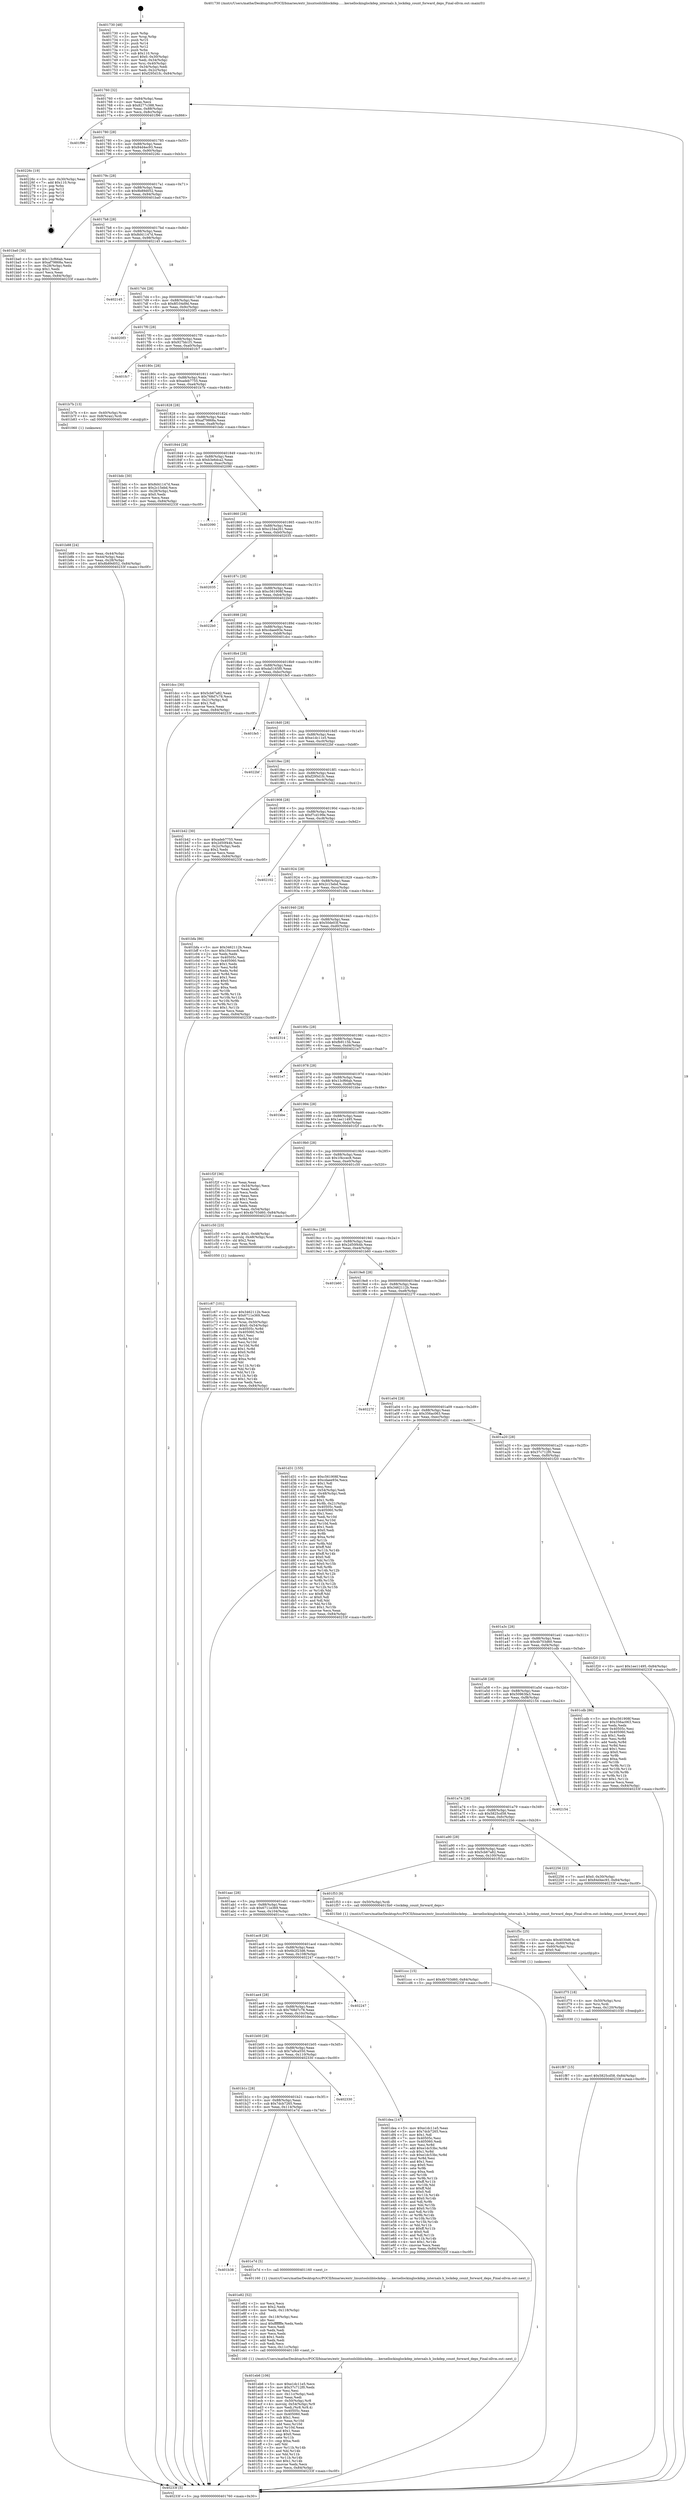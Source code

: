 digraph "0x401730" {
  label = "0x401730 (/mnt/c/Users/mathe/Desktop/tcc/POCII/binaries/extr_linuxtoolsliblockdep......kernellockinglockdep_internals.h_lockdep_count_forward_deps_Final-ollvm.out::main(0))"
  labelloc = "t"
  node[shape=record]

  Entry [label="",width=0.3,height=0.3,shape=circle,fillcolor=black,style=filled]
  "0x401760" [label="{
     0x401760 [32]\l
     | [instrs]\l
     &nbsp;&nbsp;0x401760 \<+6\>: mov -0x84(%rbp),%eax\l
     &nbsp;&nbsp;0x401766 \<+2\>: mov %eax,%ecx\l
     &nbsp;&nbsp;0x401768 \<+6\>: sub $0x8277c388,%ecx\l
     &nbsp;&nbsp;0x40176e \<+6\>: mov %eax,-0x88(%rbp)\l
     &nbsp;&nbsp;0x401774 \<+6\>: mov %ecx,-0x8c(%rbp)\l
     &nbsp;&nbsp;0x40177a \<+6\>: je 0000000000401f96 \<main+0x866\>\l
  }"]
  "0x401f96" [label="{
     0x401f96\l
  }", style=dashed]
  "0x401780" [label="{
     0x401780 [28]\l
     | [instrs]\l
     &nbsp;&nbsp;0x401780 \<+5\>: jmp 0000000000401785 \<main+0x55\>\l
     &nbsp;&nbsp;0x401785 \<+6\>: mov -0x88(%rbp),%eax\l
     &nbsp;&nbsp;0x40178b \<+5\>: sub $0x84d4ec93,%eax\l
     &nbsp;&nbsp;0x401790 \<+6\>: mov %eax,-0x90(%rbp)\l
     &nbsp;&nbsp;0x401796 \<+6\>: je 000000000040226c \<main+0xb3c\>\l
  }"]
  Exit [label="",width=0.3,height=0.3,shape=circle,fillcolor=black,style=filled,peripheries=2]
  "0x40226c" [label="{
     0x40226c [19]\l
     | [instrs]\l
     &nbsp;&nbsp;0x40226c \<+3\>: mov -0x30(%rbp),%eax\l
     &nbsp;&nbsp;0x40226f \<+7\>: add $0x110,%rsp\l
     &nbsp;&nbsp;0x402276 \<+1\>: pop %rbx\l
     &nbsp;&nbsp;0x402277 \<+2\>: pop %r12\l
     &nbsp;&nbsp;0x402279 \<+2\>: pop %r14\l
     &nbsp;&nbsp;0x40227b \<+2\>: pop %r15\l
     &nbsp;&nbsp;0x40227d \<+1\>: pop %rbp\l
     &nbsp;&nbsp;0x40227e \<+1\>: ret\l
  }"]
  "0x40179c" [label="{
     0x40179c [28]\l
     | [instrs]\l
     &nbsp;&nbsp;0x40179c \<+5\>: jmp 00000000004017a1 \<main+0x71\>\l
     &nbsp;&nbsp;0x4017a1 \<+6\>: mov -0x88(%rbp),%eax\l
     &nbsp;&nbsp;0x4017a7 \<+5\>: sub $0x8b89d052,%eax\l
     &nbsp;&nbsp;0x4017ac \<+6\>: mov %eax,-0x94(%rbp)\l
     &nbsp;&nbsp;0x4017b2 \<+6\>: je 0000000000401ba0 \<main+0x470\>\l
  }"]
  "0x401f87" [label="{
     0x401f87 [15]\l
     | [instrs]\l
     &nbsp;&nbsp;0x401f87 \<+10\>: movl $0x5825cd58,-0x84(%rbp)\l
     &nbsp;&nbsp;0x401f91 \<+5\>: jmp 000000000040233f \<main+0xc0f\>\l
  }"]
  "0x401ba0" [label="{
     0x401ba0 [30]\l
     | [instrs]\l
     &nbsp;&nbsp;0x401ba0 \<+5\>: mov $0x13cf66ab,%eax\l
     &nbsp;&nbsp;0x401ba5 \<+5\>: mov $0xaf79868a,%ecx\l
     &nbsp;&nbsp;0x401baa \<+3\>: mov -0x28(%rbp),%edx\l
     &nbsp;&nbsp;0x401bad \<+3\>: cmp $0x1,%edx\l
     &nbsp;&nbsp;0x401bb0 \<+3\>: cmovl %ecx,%eax\l
     &nbsp;&nbsp;0x401bb3 \<+6\>: mov %eax,-0x84(%rbp)\l
     &nbsp;&nbsp;0x401bb9 \<+5\>: jmp 000000000040233f \<main+0xc0f\>\l
  }"]
  "0x4017b8" [label="{
     0x4017b8 [28]\l
     | [instrs]\l
     &nbsp;&nbsp;0x4017b8 \<+5\>: jmp 00000000004017bd \<main+0x8d\>\l
     &nbsp;&nbsp;0x4017bd \<+6\>: mov -0x88(%rbp),%eax\l
     &nbsp;&nbsp;0x4017c3 \<+5\>: sub $0x8d41147d,%eax\l
     &nbsp;&nbsp;0x4017c8 \<+6\>: mov %eax,-0x98(%rbp)\l
     &nbsp;&nbsp;0x4017ce \<+6\>: je 0000000000402145 \<main+0xa15\>\l
  }"]
  "0x401f75" [label="{
     0x401f75 [18]\l
     | [instrs]\l
     &nbsp;&nbsp;0x401f75 \<+4\>: mov -0x50(%rbp),%rsi\l
     &nbsp;&nbsp;0x401f79 \<+3\>: mov %rsi,%rdi\l
     &nbsp;&nbsp;0x401f7c \<+6\>: mov %eax,-0x120(%rbp)\l
     &nbsp;&nbsp;0x401f82 \<+5\>: call 0000000000401030 \<free@plt\>\l
     | [calls]\l
     &nbsp;&nbsp;0x401030 \{1\} (unknown)\l
  }"]
  "0x402145" [label="{
     0x402145\l
  }", style=dashed]
  "0x4017d4" [label="{
     0x4017d4 [28]\l
     | [instrs]\l
     &nbsp;&nbsp;0x4017d4 \<+5\>: jmp 00000000004017d9 \<main+0xa9\>\l
     &nbsp;&nbsp;0x4017d9 \<+6\>: mov -0x88(%rbp),%eax\l
     &nbsp;&nbsp;0x4017df \<+5\>: sub $0x8f104d9d,%eax\l
     &nbsp;&nbsp;0x4017e4 \<+6\>: mov %eax,-0x9c(%rbp)\l
     &nbsp;&nbsp;0x4017ea \<+6\>: je 00000000004020f3 \<main+0x9c3\>\l
  }"]
  "0x401f5c" [label="{
     0x401f5c [25]\l
     | [instrs]\l
     &nbsp;&nbsp;0x401f5c \<+10\>: movabs $0x4030d6,%rdi\l
     &nbsp;&nbsp;0x401f66 \<+4\>: mov %rax,-0x60(%rbp)\l
     &nbsp;&nbsp;0x401f6a \<+4\>: mov -0x60(%rbp),%rsi\l
     &nbsp;&nbsp;0x401f6e \<+2\>: mov $0x0,%al\l
     &nbsp;&nbsp;0x401f70 \<+5\>: call 0000000000401040 \<printf@plt\>\l
     | [calls]\l
     &nbsp;&nbsp;0x401040 \{1\} (unknown)\l
  }"]
  "0x4020f3" [label="{
     0x4020f3\l
  }", style=dashed]
  "0x4017f0" [label="{
     0x4017f0 [28]\l
     | [instrs]\l
     &nbsp;&nbsp;0x4017f0 \<+5\>: jmp 00000000004017f5 \<main+0xc5\>\l
     &nbsp;&nbsp;0x4017f5 \<+6\>: mov -0x88(%rbp),%eax\l
     &nbsp;&nbsp;0x4017fb \<+5\>: sub $0x927bb1f1,%eax\l
     &nbsp;&nbsp;0x401800 \<+6\>: mov %eax,-0xa0(%rbp)\l
     &nbsp;&nbsp;0x401806 \<+6\>: je 0000000000401fc7 \<main+0x897\>\l
  }"]
  "0x401eb6" [label="{
     0x401eb6 [106]\l
     | [instrs]\l
     &nbsp;&nbsp;0x401eb6 \<+5\>: mov $0xe1dc11e5,%ecx\l
     &nbsp;&nbsp;0x401ebb \<+5\>: mov $0x37c712f0,%edx\l
     &nbsp;&nbsp;0x401ec0 \<+2\>: xor %esi,%esi\l
     &nbsp;&nbsp;0x401ec2 \<+6\>: mov -0x11c(%rbp),%edi\l
     &nbsp;&nbsp;0x401ec8 \<+3\>: imul %eax,%edi\l
     &nbsp;&nbsp;0x401ecb \<+4\>: mov -0x50(%rbp),%r8\l
     &nbsp;&nbsp;0x401ecf \<+4\>: movslq -0x54(%rbp),%r9\l
     &nbsp;&nbsp;0x401ed3 \<+4\>: mov %edi,(%r8,%r9,4)\l
     &nbsp;&nbsp;0x401ed7 \<+7\>: mov 0x40505c,%eax\l
     &nbsp;&nbsp;0x401ede \<+7\>: mov 0x405060,%edi\l
     &nbsp;&nbsp;0x401ee5 \<+3\>: sub $0x1,%esi\l
     &nbsp;&nbsp;0x401ee8 \<+3\>: mov %eax,%r10d\l
     &nbsp;&nbsp;0x401eeb \<+3\>: add %esi,%r10d\l
     &nbsp;&nbsp;0x401eee \<+4\>: imul %r10d,%eax\l
     &nbsp;&nbsp;0x401ef2 \<+3\>: and $0x1,%eax\l
     &nbsp;&nbsp;0x401ef5 \<+3\>: cmp $0x0,%eax\l
     &nbsp;&nbsp;0x401ef8 \<+4\>: sete %r11b\l
     &nbsp;&nbsp;0x401efc \<+3\>: cmp $0xa,%edi\l
     &nbsp;&nbsp;0x401eff \<+3\>: setl %bl\l
     &nbsp;&nbsp;0x401f02 \<+3\>: mov %r11b,%r14b\l
     &nbsp;&nbsp;0x401f05 \<+3\>: and %bl,%r14b\l
     &nbsp;&nbsp;0x401f08 \<+3\>: xor %bl,%r11b\l
     &nbsp;&nbsp;0x401f0b \<+3\>: or %r11b,%r14b\l
     &nbsp;&nbsp;0x401f0e \<+4\>: test $0x1,%r14b\l
     &nbsp;&nbsp;0x401f12 \<+3\>: cmovne %edx,%ecx\l
     &nbsp;&nbsp;0x401f15 \<+6\>: mov %ecx,-0x84(%rbp)\l
     &nbsp;&nbsp;0x401f1b \<+5\>: jmp 000000000040233f \<main+0xc0f\>\l
  }"]
  "0x401fc7" [label="{
     0x401fc7\l
  }", style=dashed]
  "0x40180c" [label="{
     0x40180c [28]\l
     | [instrs]\l
     &nbsp;&nbsp;0x40180c \<+5\>: jmp 0000000000401811 \<main+0xe1\>\l
     &nbsp;&nbsp;0x401811 \<+6\>: mov -0x88(%rbp),%eax\l
     &nbsp;&nbsp;0x401817 \<+5\>: sub $0xadeb7755,%eax\l
     &nbsp;&nbsp;0x40181c \<+6\>: mov %eax,-0xa4(%rbp)\l
     &nbsp;&nbsp;0x401822 \<+6\>: je 0000000000401b7b \<main+0x44b\>\l
  }"]
  "0x401e82" [label="{
     0x401e82 [52]\l
     | [instrs]\l
     &nbsp;&nbsp;0x401e82 \<+2\>: xor %ecx,%ecx\l
     &nbsp;&nbsp;0x401e84 \<+5\>: mov $0x2,%edx\l
     &nbsp;&nbsp;0x401e89 \<+6\>: mov %edx,-0x118(%rbp)\l
     &nbsp;&nbsp;0x401e8f \<+1\>: cltd\l
     &nbsp;&nbsp;0x401e90 \<+6\>: mov -0x118(%rbp),%esi\l
     &nbsp;&nbsp;0x401e96 \<+2\>: idiv %esi\l
     &nbsp;&nbsp;0x401e98 \<+6\>: imul $0xfffffffe,%edx,%edx\l
     &nbsp;&nbsp;0x401e9e \<+2\>: mov %ecx,%edi\l
     &nbsp;&nbsp;0x401ea0 \<+2\>: sub %edx,%edi\l
     &nbsp;&nbsp;0x401ea2 \<+2\>: mov %ecx,%edx\l
     &nbsp;&nbsp;0x401ea4 \<+3\>: sub $0x1,%edx\l
     &nbsp;&nbsp;0x401ea7 \<+2\>: add %edx,%edi\l
     &nbsp;&nbsp;0x401ea9 \<+2\>: sub %edi,%ecx\l
     &nbsp;&nbsp;0x401eab \<+6\>: mov %ecx,-0x11c(%rbp)\l
     &nbsp;&nbsp;0x401eb1 \<+5\>: call 0000000000401160 \<next_i\>\l
     | [calls]\l
     &nbsp;&nbsp;0x401160 \{1\} (/mnt/c/Users/mathe/Desktop/tcc/POCII/binaries/extr_linuxtoolsliblockdep......kernellockinglockdep_internals.h_lockdep_count_forward_deps_Final-ollvm.out::next_i)\l
  }"]
  "0x401b7b" [label="{
     0x401b7b [13]\l
     | [instrs]\l
     &nbsp;&nbsp;0x401b7b \<+4\>: mov -0x40(%rbp),%rax\l
     &nbsp;&nbsp;0x401b7f \<+4\>: mov 0x8(%rax),%rdi\l
     &nbsp;&nbsp;0x401b83 \<+5\>: call 0000000000401060 \<atoi@plt\>\l
     | [calls]\l
     &nbsp;&nbsp;0x401060 \{1\} (unknown)\l
  }"]
  "0x401828" [label="{
     0x401828 [28]\l
     | [instrs]\l
     &nbsp;&nbsp;0x401828 \<+5\>: jmp 000000000040182d \<main+0xfd\>\l
     &nbsp;&nbsp;0x40182d \<+6\>: mov -0x88(%rbp),%eax\l
     &nbsp;&nbsp;0x401833 \<+5\>: sub $0xaf79868a,%eax\l
     &nbsp;&nbsp;0x401838 \<+6\>: mov %eax,-0xa8(%rbp)\l
     &nbsp;&nbsp;0x40183e \<+6\>: je 0000000000401bdc \<main+0x4ac\>\l
  }"]
  "0x401b38" [label="{
     0x401b38\l
  }", style=dashed]
  "0x401bdc" [label="{
     0x401bdc [30]\l
     | [instrs]\l
     &nbsp;&nbsp;0x401bdc \<+5\>: mov $0x8d41147d,%eax\l
     &nbsp;&nbsp;0x401be1 \<+5\>: mov $0x2c15ebd,%ecx\l
     &nbsp;&nbsp;0x401be6 \<+3\>: mov -0x28(%rbp),%edx\l
     &nbsp;&nbsp;0x401be9 \<+3\>: cmp $0x0,%edx\l
     &nbsp;&nbsp;0x401bec \<+3\>: cmove %ecx,%eax\l
     &nbsp;&nbsp;0x401bef \<+6\>: mov %eax,-0x84(%rbp)\l
     &nbsp;&nbsp;0x401bf5 \<+5\>: jmp 000000000040233f \<main+0xc0f\>\l
  }"]
  "0x401844" [label="{
     0x401844 [28]\l
     | [instrs]\l
     &nbsp;&nbsp;0x401844 \<+5\>: jmp 0000000000401849 \<main+0x119\>\l
     &nbsp;&nbsp;0x401849 \<+6\>: mov -0x88(%rbp),%eax\l
     &nbsp;&nbsp;0x40184f \<+5\>: sub $0xb3e6dca2,%eax\l
     &nbsp;&nbsp;0x401854 \<+6\>: mov %eax,-0xac(%rbp)\l
     &nbsp;&nbsp;0x40185a \<+6\>: je 0000000000402090 \<main+0x960\>\l
  }"]
  "0x401e7d" [label="{
     0x401e7d [5]\l
     | [instrs]\l
     &nbsp;&nbsp;0x401e7d \<+5\>: call 0000000000401160 \<next_i\>\l
     | [calls]\l
     &nbsp;&nbsp;0x401160 \{1\} (/mnt/c/Users/mathe/Desktop/tcc/POCII/binaries/extr_linuxtoolsliblockdep......kernellockinglockdep_internals.h_lockdep_count_forward_deps_Final-ollvm.out::next_i)\l
  }"]
  "0x402090" [label="{
     0x402090\l
  }", style=dashed]
  "0x401860" [label="{
     0x401860 [28]\l
     | [instrs]\l
     &nbsp;&nbsp;0x401860 \<+5\>: jmp 0000000000401865 \<main+0x135\>\l
     &nbsp;&nbsp;0x401865 \<+6\>: mov -0x88(%rbp),%eax\l
     &nbsp;&nbsp;0x40186b \<+5\>: sub $0xc234a261,%eax\l
     &nbsp;&nbsp;0x401870 \<+6\>: mov %eax,-0xb0(%rbp)\l
     &nbsp;&nbsp;0x401876 \<+6\>: je 0000000000402035 \<main+0x905\>\l
  }"]
  "0x401b1c" [label="{
     0x401b1c [28]\l
     | [instrs]\l
     &nbsp;&nbsp;0x401b1c \<+5\>: jmp 0000000000401b21 \<main+0x3f1\>\l
     &nbsp;&nbsp;0x401b21 \<+6\>: mov -0x88(%rbp),%eax\l
     &nbsp;&nbsp;0x401b27 \<+5\>: sub $0x7dcb7265,%eax\l
     &nbsp;&nbsp;0x401b2c \<+6\>: mov %eax,-0x114(%rbp)\l
     &nbsp;&nbsp;0x401b32 \<+6\>: je 0000000000401e7d \<main+0x74d\>\l
  }"]
  "0x402035" [label="{
     0x402035\l
  }", style=dashed]
  "0x40187c" [label="{
     0x40187c [28]\l
     | [instrs]\l
     &nbsp;&nbsp;0x40187c \<+5\>: jmp 0000000000401881 \<main+0x151\>\l
     &nbsp;&nbsp;0x401881 \<+6\>: mov -0x88(%rbp),%eax\l
     &nbsp;&nbsp;0x401887 \<+5\>: sub $0xc561908f,%eax\l
     &nbsp;&nbsp;0x40188c \<+6\>: mov %eax,-0xb4(%rbp)\l
     &nbsp;&nbsp;0x401892 \<+6\>: je 00000000004022b0 \<main+0xb80\>\l
  }"]
  "0x402330" [label="{
     0x402330\l
  }", style=dashed]
  "0x4022b0" [label="{
     0x4022b0\l
  }", style=dashed]
  "0x401898" [label="{
     0x401898 [28]\l
     | [instrs]\l
     &nbsp;&nbsp;0x401898 \<+5\>: jmp 000000000040189d \<main+0x16d\>\l
     &nbsp;&nbsp;0x40189d \<+6\>: mov -0x88(%rbp),%eax\l
     &nbsp;&nbsp;0x4018a3 \<+5\>: sub $0xcdaee93e,%eax\l
     &nbsp;&nbsp;0x4018a8 \<+6\>: mov %eax,-0xb8(%rbp)\l
     &nbsp;&nbsp;0x4018ae \<+6\>: je 0000000000401dcc \<main+0x69c\>\l
  }"]
  "0x401b00" [label="{
     0x401b00 [28]\l
     | [instrs]\l
     &nbsp;&nbsp;0x401b00 \<+5\>: jmp 0000000000401b05 \<main+0x3d5\>\l
     &nbsp;&nbsp;0x401b05 \<+6\>: mov -0x88(%rbp),%eax\l
     &nbsp;&nbsp;0x401b0b \<+5\>: sub $0x7a9ca550,%eax\l
     &nbsp;&nbsp;0x401b10 \<+6\>: mov %eax,-0x110(%rbp)\l
     &nbsp;&nbsp;0x401b16 \<+6\>: je 0000000000402330 \<main+0xc00\>\l
  }"]
  "0x401dcc" [label="{
     0x401dcc [30]\l
     | [instrs]\l
     &nbsp;&nbsp;0x401dcc \<+5\>: mov $0x5cb67a82,%eax\l
     &nbsp;&nbsp;0x401dd1 \<+5\>: mov $0x768d7c78,%ecx\l
     &nbsp;&nbsp;0x401dd6 \<+3\>: mov -0x21(%rbp),%dl\l
     &nbsp;&nbsp;0x401dd9 \<+3\>: test $0x1,%dl\l
     &nbsp;&nbsp;0x401ddc \<+3\>: cmovne %ecx,%eax\l
     &nbsp;&nbsp;0x401ddf \<+6\>: mov %eax,-0x84(%rbp)\l
     &nbsp;&nbsp;0x401de5 \<+5\>: jmp 000000000040233f \<main+0xc0f\>\l
  }"]
  "0x4018b4" [label="{
     0x4018b4 [28]\l
     | [instrs]\l
     &nbsp;&nbsp;0x4018b4 \<+5\>: jmp 00000000004018b9 \<main+0x189\>\l
     &nbsp;&nbsp;0x4018b9 \<+6\>: mov -0x88(%rbp),%eax\l
     &nbsp;&nbsp;0x4018bf \<+5\>: sub $0xda5165f0,%eax\l
     &nbsp;&nbsp;0x4018c4 \<+6\>: mov %eax,-0xbc(%rbp)\l
     &nbsp;&nbsp;0x4018ca \<+6\>: je 0000000000401fe5 \<main+0x8b5\>\l
  }"]
  "0x401dea" [label="{
     0x401dea [147]\l
     | [instrs]\l
     &nbsp;&nbsp;0x401dea \<+5\>: mov $0xe1dc11e5,%eax\l
     &nbsp;&nbsp;0x401def \<+5\>: mov $0x7dcb7265,%ecx\l
     &nbsp;&nbsp;0x401df4 \<+2\>: mov $0x1,%dl\l
     &nbsp;&nbsp;0x401df6 \<+7\>: mov 0x40505c,%esi\l
     &nbsp;&nbsp;0x401dfd \<+7\>: mov 0x405060,%edi\l
     &nbsp;&nbsp;0x401e04 \<+3\>: mov %esi,%r8d\l
     &nbsp;&nbsp;0x401e07 \<+7\>: add $0xe1dc53bc,%r8d\l
     &nbsp;&nbsp;0x401e0e \<+4\>: sub $0x1,%r8d\l
     &nbsp;&nbsp;0x401e12 \<+7\>: sub $0xe1dc53bc,%r8d\l
     &nbsp;&nbsp;0x401e19 \<+4\>: imul %r8d,%esi\l
     &nbsp;&nbsp;0x401e1d \<+3\>: and $0x1,%esi\l
     &nbsp;&nbsp;0x401e20 \<+3\>: cmp $0x0,%esi\l
     &nbsp;&nbsp;0x401e23 \<+4\>: sete %r9b\l
     &nbsp;&nbsp;0x401e27 \<+3\>: cmp $0xa,%edi\l
     &nbsp;&nbsp;0x401e2a \<+4\>: setl %r10b\l
     &nbsp;&nbsp;0x401e2e \<+3\>: mov %r9b,%r11b\l
     &nbsp;&nbsp;0x401e31 \<+4\>: xor $0xff,%r11b\l
     &nbsp;&nbsp;0x401e35 \<+3\>: mov %r10b,%bl\l
     &nbsp;&nbsp;0x401e38 \<+3\>: xor $0xff,%bl\l
     &nbsp;&nbsp;0x401e3b \<+3\>: xor $0x0,%dl\l
     &nbsp;&nbsp;0x401e3e \<+3\>: mov %r11b,%r14b\l
     &nbsp;&nbsp;0x401e41 \<+4\>: and $0x0,%r14b\l
     &nbsp;&nbsp;0x401e45 \<+3\>: and %dl,%r9b\l
     &nbsp;&nbsp;0x401e48 \<+3\>: mov %bl,%r15b\l
     &nbsp;&nbsp;0x401e4b \<+4\>: and $0x0,%r15b\l
     &nbsp;&nbsp;0x401e4f \<+3\>: and %dl,%r10b\l
     &nbsp;&nbsp;0x401e52 \<+3\>: or %r9b,%r14b\l
     &nbsp;&nbsp;0x401e55 \<+3\>: or %r10b,%r15b\l
     &nbsp;&nbsp;0x401e58 \<+3\>: xor %r15b,%r14b\l
     &nbsp;&nbsp;0x401e5b \<+3\>: or %bl,%r11b\l
     &nbsp;&nbsp;0x401e5e \<+4\>: xor $0xff,%r11b\l
     &nbsp;&nbsp;0x401e62 \<+3\>: or $0x0,%dl\l
     &nbsp;&nbsp;0x401e65 \<+3\>: and %dl,%r11b\l
     &nbsp;&nbsp;0x401e68 \<+3\>: or %r11b,%r14b\l
     &nbsp;&nbsp;0x401e6b \<+4\>: test $0x1,%r14b\l
     &nbsp;&nbsp;0x401e6f \<+3\>: cmovne %ecx,%eax\l
     &nbsp;&nbsp;0x401e72 \<+6\>: mov %eax,-0x84(%rbp)\l
     &nbsp;&nbsp;0x401e78 \<+5\>: jmp 000000000040233f \<main+0xc0f\>\l
  }"]
  "0x401fe5" [label="{
     0x401fe5\l
  }", style=dashed]
  "0x4018d0" [label="{
     0x4018d0 [28]\l
     | [instrs]\l
     &nbsp;&nbsp;0x4018d0 \<+5\>: jmp 00000000004018d5 \<main+0x1a5\>\l
     &nbsp;&nbsp;0x4018d5 \<+6\>: mov -0x88(%rbp),%eax\l
     &nbsp;&nbsp;0x4018db \<+5\>: sub $0xe1dc11e5,%eax\l
     &nbsp;&nbsp;0x4018e0 \<+6\>: mov %eax,-0xc0(%rbp)\l
     &nbsp;&nbsp;0x4018e6 \<+6\>: je 00000000004022bf \<main+0xb8f\>\l
  }"]
  "0x401ae4" [label="{
     0x401ae4 [28]\l
     | [instrs]\l
     &nbsp;&nbsp;0x401ae4 \<+5\>: jmp 0000000000401ae9 \<main+0x3b9\>\l
     &nbsp;&nbsp;0x401ae9 \<+6\>: mov -0x88(%rbp),%eax\l
     &nbsp;&nbsp;0x401aef \<+5\>: sub $0x768d7c78,%eax\l
     &nbsp;&nbsp;0x401af4 \<+6\>: mov %eax,-0x10c(%rbp)\l
     &nbsp;&nbsp;0x401afa \<+6\>: je 0000000000401dea \<main+0x6ba\>\l
  }"]
  "0x4022bf" [label="{
     0x4022bf\l
  }", style=dashed]
  "0x4018ec" [label="{
     0x4018ec [28]\l
     | [instrs]\l
     &nbsp;&nbsp;0x4018ec \<+5\>: jmp 00000000004018f1 \<main+0x1c1\>\l
     &nbsp;&nbsp;0x4018f1 \<+6\>: mov -0x88(%rbp),%eax\l
     &nbsp;&nbsp;0x4018f7 \<+5\>: sub $0xf295d1fc,%eax\l
     &nbsp;&nbsp;0x4018fc \<+6\>: mov %eax,-0xc4(%rbp)\l
     &nbsp;&nbsp;0x401902 \<+6\>: je 0000000000401b42 \<main+0x412\>\l
  }"]
  "0x402247" [label="{
     0x402247\l
  }", style=dashed]
  "0x401b42" [label="{
     0x401b42 [30]\l
     | [instrs]\l
     &nbsp;&nbsp;0x401b42 \<+5\>: mov $0xadeb7755,%eax\l
     &nbsp;&nbsp;0x401b47 \<+5\>: mov $0x2d50f44b,%ecx\l
     &nbsp;&nbsp;0x401b4c \<+3\>: mov -0x2c(%rbp),%edx\l
     &nbsp;&nbsp;0x401b4f \<+3\>: cmp $0x2,%edx\l
     &nbsp;&nbsp;0x401b52 \<+3\>: cmovne %ecx,%eax\l
     &nbsp;&nbsp;0x401b55 \<+6\>: mov %eax,-0x84(%rbp)\l
     &nbsp;&nbsp;0x401b5b \<+5\>: jmp 000000000040233f \<main+0xc0f\>\l
  }"]
  "0x401908" [label="{
     0x401908 [28]\l
     | [instrs]\l
     &nbsp;&nbsp;0x401908 \<+5\>: jmp 000000000040190d \<main+0x1dd\>\l
     &nbsp;&nbsp;0x40190d \<+6\>: mov -0x88(%rbp),%eax\l
     &nbsp;&nbsp;0x401913 \<+5\>: sub $0xf7cd199e,%eax\l
     &nbsp;&nbsp;0x401918 \<+6\>: mov %eax,-0xc8(%rbp)\l
     &nbsp;&nbsp;0x40191e \<+6\>: je 0000000000402102 \<main+0x9d2\>\l
  }"]
  "0x40233f" [label="{
     0x40233f [5]\l
     | [instrs]\l
     &nbsp;&nbsp;0x40233f \<+5\>: jmp 0000000000401760 \<main+0x30\>\l
  }"]
  "0x401730" [label="{
     0x401730 [48]\l
     | [instrs]\l
     &nbsp;&nbsp;0x401730 \<+1\>: push %rbp\l
     &nbsp;&nbsp;0x401731 \<+3\>: mov %rsp,%rbp\l
     &nbsp;&nbsp;0x401734 \<+2\>: push %r15\l
     &nbsp;&nbsp;0x401736 \<+2\>: push %r14\l
     &nbsp;&nbsp;0x401738 \<+2\>: push %r12\l
     &nbsp;&nbsp;0x40173a \<+1\>: push %rbx\l
     &nbsp;&nbsp;0x40173b \<+7\>: sub $0x110,%rsp\l
     &nbsp;&nbsp;0x401742 \<+7\>: movl $0x0,-0x30(%rbp)\l
     &nbsp;&nbsp;0x401749 \<+3\>: mov %edi,-0x34(%rbp)\l
     &nbsp;&nbsp;0x40174c \<+4\>: mov %rsi,-0x40(%rbp)\l
     &nbsp;&nbsp;0x401750 \<+3\>: mov -0x34(%rbp),%edi\l
     &nbsp;&nbsp;0x401753 \<+3\>: mov %edi,-0x2c(%rbp)\l
     &nbsp;&nbsp;0x401756 \<+10\>: movl $0xf295d1fc,-0x84(%rbp)\l
  }"]
  "0x401b88" [label="{
     0x401b88 [24]\l
     | [instrs]\l
     &nbsp;&nbsp;0x401b88 \<+3\>: mov %eax,-0x44(%rbp)\l
     &nbsp;&nbsp;0x401b8b \<+3\>: mov -0x44(%rbp),%eax\l
     &nbsp;&nbsp;0x401b8e \<+3\>: mov %eax,-0x28(%rbp)\l
     &nbsp;&nbsp;0x401b91 \<+10\>: movl $0x8b89d052,-0x84(%rbp)\l
     &nbsp;&nbsp;0x401b9b \<+5\>: jmp 000000000040233f \<main+0xc0f\>\l
  }"]
  "0x401ac8" [label="{
     0x401ac8 [28]\l
     | [instrs]\l
     &nbsp;&nbsp;0x401ac8 \<+5\>: jmp 0000000000401acd \<main+0x39d\>\l
     &nbsp;&nbsp;0x401acd \<+6\>: mov -0x88(%rbp),%eax\l
     &nbsp;&nbsp;0x401ad3 \<+5\>: sub $0x6b2f23d6,%eax\l
     &nbsp;&nbsp;0x401ad8 \<+6\>: mov %eax,-0x108(%rbp)\l
     &nbsp;&nbsp;0x401ade \<+6\>: je 0000000000402247 \<main+0xb17\>\l
  }"]
  "0x402102" [label="{
     0x402102\l
  }", style=dashed]
  "0x401924" [label="{
     0x401924 [28]\l
     | [instrs]\l
     &nbsp;&nbsp;0x401924 \<+5\>: jmp 0000000000401929 \<main+0x1f9\>\l
     &nbsp;&nbsp;0x401929 \<+6\>: mov -0x88(%rbp),%eax\l
     &nbsp;&nbsp;0x40192f \<+5\>: sub $0x2c15ebd,%eax\l
     &nbsp;&nbsp;0x401934 \<+6\>: mov %eax,-0xcc(%rbp)\l
     &nbsp;&nbsp;0x40193a \<+6\>: je 0000000000401bfa \<main+0x4ca\>\l
  }"]
  "0x401ccc" [label="{
     0x401ccc [15]\l
     | [instrs]\l
     &nbsp;&nbsp;0x401ccc \<+10\>: movl $0x4b703d60,-0x84(%rbp)\l
     &nbsp;&nbsp;0x401cd6 \<+5\>: jmp 000000000040233f \<main+0xc0f\>\l
  }"]
  "0x401bfa" [label="{
     0x401bfa [86]\l
     | [instrs]\l
     &nbsp;&nbsp;0x401bfa \<+5\>: mov $0x3462112b,%eax\l
     &nbsp;&nbsp;0x401bff \<+5\>: mov $0x1f4ccec8,%ecx\l
     &nbsp;&nbsp;0x401c04 \<+2\>: xor %edx,%edx\l
     &nbsp;&nbsp;0x401c06 \<+7\>: mov 0x40505c,%esi\l
     &nbsp;&nbsp;0x401c0d \<+7\>: mov 0x405060,%edi\l
     &nbsp;&nbsp;0x401c14 \<+3\>: sub $0x1,%edx\l
     &nbsp;&nbsp;0x401c17 \<+3\>: mov %esi,%r8d\l
     &nbsp;&nbsp;0x401c1a \<+3\>: add %edx,%r8d\l
     &nbsp;&nbsp;0x401c1d \<+4\>: imul %r8d,%esi\l
     &nbsp;&nbsp;0x401c21 \<+3\>: and $0x1,%esi\l
     &nbsp;&nbsp;0x401c24 \<+3\>: cmp $0x0,%esi\l
     &nbsp;&nbsp;0x401c27 \<+4\>: sete %r9b\l
     &nbsp;&nbsp;0x401c2b \<+3\>: cmp $0xa,%edi\l
     &nbsp;&nbsp;0x401c2e \<+4\>: setl %r10b\l
     &nbsp;&nbsp;0x401c32 \<+3\>: mov %r9b,%r11b\l
     &nbsp;&nbsp;0x401c35 \<+3\>: and %r10b,%r11b\l
     &nbsp;&nbsp;0x401c38 \<+3\>: xor %r10b,%r9b\l
     &nbsp;&nbsp;0x401c3b \<+3\>: or %r9b,%r11b\l
     &nbsp;&nbsp;0x401c3e \<+4\>: test $0x1,%r11b\l
     &nbsp;&nbsp;0x401c42 \<+3\>: cmovne %ecx,%eax\l
     &nbsp;&nbsp;0x401c45 \<+6\>: mov %eax,-0x84(%rbp)\l
     &nbsp;&nbsp;0x401c4b \<+5\>: jmp 000000000040233f \<main+0xc0f\>\l
  }"]
  "0x401940" [label="{
     0x401940 [28]\l
     | [instrs]\l
     &nbsp;&nbsp;0x401940 \<+5\>: jmp 0000000000401945 \<main+0x215\>\l
     &nbsp;&nbsp;0x401945 \<+6\>: mov -0x88(%rbp),%eax\l
     &nbsp;&nbsp;0x40194b \<+5\>: sub $0x50de03f,%eax\l
     &nbsp;&nbsp;0x401950 \<+6\>: mov %eax,-0xd0(%rbp)\l
     &nbsp;&nbsp;0x401956 \<+6\>: je 0000000000402314 \<main+0xbe4\>\l
  }"]
  "0x401aac" [label="{
     0x401aac [28]\l
     | [instrs]\l
     &nbsp;&nbsp;0x401aac \<+5\>: jmp 0000000000401ab1 \<main+0x381\>\l
     &nbsp;&nbsp;0x401ab1 \<+6\>: mov -0x88(%rbp),%eax\l
     &nbsp;&nbsp;0x401ab7 \<+5\>: sub $0x6711e369,%eax\l
     &nbsp;&nbsp;0x401abc \<+6\>: mov %eax,-0x104(%rbp)\l
     &nbsp;&nbsp;0x401ac2 \<+6\>: je 0000000000401ccc \<main+0x59c\>\l
  }"]
  "0x402314" [label="{
     0x402314\l
  }", style=dashed]
  "0x40195c" [label="{
     0x40195c [28]\l
     | [instrs]\l
     &nbsp;&nbsp;0x40195c \<+5\>: jmp 0000000000401961 \<main+0x231\>\l
     &nbsp;&nbsp;0x401961 \<+6\>: mov -0x88(%rbp),%eax\l
     &nbsp;&nbsp;0x401967 \<+5\>: sub $0xfb9115b,%eax\l
     &nbsp;&nbsp;0x40196c \<+6\>: mov %eax,-0xd4(%rbp)\l
     &nbsp;&nbsp;0x401972 \<+6\>: je 00000000004021e7 \<main+0xab7\>\l
  }"]
  "0x401f53" [label="{
     0x401f53 [9]\l
     | [instrs]\l
     &nbsp;&nbsp;0x401f53 \<+4\>: mov -0x50(%rbp),%rdi\l
     &nbsp;&nbsp;0x401f57 \<+5\>: call 00000000004015b0 \<lockdep_count_forward_deps\>\l
     | [calls]\l
     &nbsp;&nbsp;0x4015b0 \{1\} (/mnt/c/Users/mathe/Desktop/tcc/POCII/binaries/extr_linuxtoolsliblockdep......kernellockinglockdep_internals.h_lockdep_count_forward_deps_Final-ollvm.out::lockdep_count_forward_deps)\l
  }"]
  "0x4021e7" [label="{
     0x4021e7\l
  }", style=dashed]
  "0x401978" [label="{
     0x401978 [28]\l
     | [instrs]\l
     &nbsp;&nbsp;0x401978 \<+5\>: jmp 000000000040197d \<main+0x24d\>\l
     &nbsp;&nbsp;0x40197d \<+6\>: mov -0x88(%rbp),%eax\l
     &nbsp;&nbsp;0x401983 \<+5\>: sub $0x13cf66ab,%eax\l
     &nbsp;&nbsp;0x401988 \<+6\>: mov %eax,-0xd8(%rbp)\l
     &nbsp;&nbsp;0x40198e \<+6\>: je 0000000000401bbe \<main+0x48e\>\l
  }"]
  "0x401a90" [label="{
     0x401a90 [28]\l
     | [instrs]\l
     &nbsp;&nbsp;0x401a90 \<+5\>: jmp 0000000000401a95 \<main+0x365\>\l
     &nbsp;&nbsp;0x401a95 \<+6\>: mov -0x88(%rbp),%eax\l
     &nbsp;&nbsp;0x401a9b \<+5\>: sub $0x5cb67a82,%eax\l
     &nbsp;&nbsp;0x401aa0 \<+6\>: mov %eax,-0x100(%rbp)\l
     &nbsp;&nbsp;0x401aa6 \<+6\>: je 0000000000401f53 \<main+0x823\>\l
  }"]
  "0x401bbe" [label="{
     0x401bbe\l
  }", style=dashed]
  "0x401994" [label="{
     0x401994 [28]\l
     | [instrs]\l
     &nbsp;&nbsp;0x401994 \<+5\>: jmp 0000000000401999 \<main+0x269\>\l
     &nbsp;&nbsp;0x401999 \<+6\>: mov -0x88(%rbp),%eax\l
     &nbsp;&nbsp;0x40199f \<+5\>: sub $0x1ee11495,%eax\l
     &nbsp;&nbsp;0x4019a4 \<+6\>: mov %eax,-0xdc(%rbp)\l
     &nbsp;&nbsp;0x4019aa \<+6\>: je 0000000000401f2f \<main+0x7ff\>\l
  }"]
  "0x402256" [label="{
     0x402256 [22]\l
     | [instrs]\l
     &nbsp;&nbsp;0x402256 \<+7\>: movl $0x0,-0x30(%rbp)\l
     &nbsp;&nbsp;0x40225d \<+10\>: movl $0x84d4ec93,-0x84(%rbp)\l
     &nbsp;&nbsp;0x402267 \<+5\>: jmp 000000000040233f \<main+0xc0f\>\l
  }"]
  "0x401f2f" [label="{
     0x401f2f [36]\l
     | [instrs]\l
     &nbsp;&nbsp;0x401f2f \<+2\>: xor %eax,%eax\l
     &nbsp;&nbsp;0x401f31 \<+3\>: mov -0x54(%rbp),%ecx\l
     &nbsp;&nbsp;0x401f34 \<+2\>: mov %eax,%edx\l
     &nbsp;&nbsp;0x401f36 \<+2\>: sub %ecx,%edx\l
     &nbsp;&nbsp;0x401f38 \<+2\>: mov %eax,%ecx\l
     &nbsp;&nbsp;0x401f3a \<+3\>: sub $0x1,%ecx\l
     &nbsp;&nbsp;0x401f3d \<+2\>: add %ecx,%edx\l
     &nbsp;&nbsp;0x401f3f \<+2\>: sub %edx,%eax\l
     &nbsp;&nbsp;0x401f41 \<+3\>: mov %eax,-0x54(%rbp)\l
     &nbsp;&nbsp;0x401f44 \<+10\>: movl $0x4b703d60,-0x84(%rbp)\l
     &nbsp;&nbsp;0x401f4e \<+5\>: jmp 000000000040233f \<main+0xc0f\>\l
  }"]
  "0x4019b0" [label="{
     0x4019b0 [28]\l
     | [instrs]\l
     &nbsp;&nbsp;0x4019b0 \<+5\>: jmp 00000000004019b5 \<main+0x285\>\l
     &nbsp;&nbsp;0x4019b5 \<+6\>: mov -0x88(%rbp),%eax\l
     &nbsp;&nbsp;0x4019bb \<+5\>: sub $0x1f4ccec8,%eax\l
     &nbsp;&nbsp;0x4019c0 \<+6\>: mov %eax,-0xe0(%rbp)\l
     &nbsp;&nbsp;0x4019c6 \<+6\>: je 0000000000401c50 \<main+0x520\>\l
  }"]
  "0x401a74" [label="{
     0x401a74 [28]\l
     | [instrs]\l
     &nbsp;&nbsp;0x401a74 \<+5\>: jmp 0000000000401a79 \<main+0x349\>\l
     &nbsp;&nbsp;0x401a79 \<+6\>: mov -0x88(%rbp),%eax\l
     &nbsp;&nbsp;0x401a7f \<+5\>: sub $0x5825cd58,%eax\l
     &nbsp;&nbsp;0x401a84 \<+6\>: mov %eax,-0xfc(%rbp)\l
     &nbsp;&nbsp;0x401a8a \<+6\>: je 0000000000402256 \<main+0xb26\>\l
  }"]
  "0x401c50" [label="{
     0x401c50 [23]\l
     | [instrs]\l
     &nbsp;&nbsp;0x401c50 \<+7\>: movl $0x1,-0x48(%rbp)\l
     &nbsp;&nbsp;0x401c57 \<+4\>: movslq -0x48(%rbp),%rax\l
     &nbsp;&nbsp;0x401c5b \<+4\>: shl $0x2,%rax\l
     &nbsp;&nbsp;0x401c5f \<+3\>: mov %rax,%rdi\l
     &nbsp;&nbsp;0x401c62 \<+5\>: call 0000000000401050 \<malloc@plt\>\l
     | [calls]\l
     &nbsp;&nbsp;0x401050 \{1\} (unknown)\l
  }"]
  "0x4019cc" [label="{
     0x4019cc [28]\l
     | [instrs]\l
     &nbsp;&nbsp;0x4019cc \<+5\>: jmp 00000000004019d1 \<main+0x2a1\>\l
     &nbsp;&nbsp;0x4019d1 \<+6\>: mov -0x88(%rbp),%eax\l
     &nbsp;&nbsp;0x4019d7 \<+5\>: sub $0x2d50f44b,%eax\l
     &nbsp;&nbsp;0x4019dc \<+6\>: mov %eax,-0xe4(%rbp)\l
     &nbsp;&nbsp;0x4019e2 \<+6\>: je 0000000000401b60 \<main+0x430\>\l
  }"]
  "0x401c67" [label="{
     0x401c67 [101]\l
     | [instrs]\l
     &nbsp;&nbsp;0x401c67 \<+5\>: mov $0x3462112b,%ecx\l
     &nbsp;&nbsp;0x401c6c \<+5\>: mov $0x6711e369,%edx\l
     &nbsp;&nbsp;0x401c71 \<+2\>: xor %esi,%esi\l
     &nbsp;&nbsp;0x401c73 \<+4\>: mov %rax,-0x50(%rbp)\l
     &nbsp;&nbsp;0x401c77 \<+7\>: movl $0x0,-0x54(%rbp)\l
     &nbsp;&nbsp;0x401c7e \<+8\>: mov 0x40505c,%r8d\l
     &nbsp;&nbsp;0x401c86 \<+8\>: mov 0x405060,%r9d\l
     &nbsp;&nbsp;0x401c8e \<+3\>: sub $0x1,%esi\l
     &nbsp;&nbsp;0x401c91 \<+3\>: mov %r8d,%r10d\l
     &nbsp;&nbsp;0x401c94 \<+3\>: add %esi,%r10d\l
     &nbsp;&nbsp;0x401c97 \<+4\>: imul %r10d,%r8d\l
     &nbsp;&nbsp;0x401c9b \<+4\>: and $0x1,%r8d\l
     &nbsp;&nbsp;0x401c9f \<+4\>: cmp $0x0,%r8d\l
     &nbsp;&nbsp;0x401ca3 \<+4\>: sete %r11b\l
     &nbsp;&nbsp;0x401ca7 \<+4\>: cmp $0xa,%r9d\l
     &nbsp;&nbsp;0x401cab \<+3\>: setl %bl\l
     &nbsp;&nbsp;0x401cae \<+3\>: mov %r11b,%r14b\l
     &nbsp;&nbsp;0x401cb1 \<+3\>: and %bl,%r14b\l
     &nbsp;&nbsp;0x401cb4 \<+3\>: xor %bl,%r11b\l
     &nbsp;&nbsp;0x401cb7 \<+3\>: or %r11b,%r14b\l
     &nbsp;&nbsp;0x401cba \<+4\>: test $0x1,%r14b\l
     &nbsp;&nbsp;0x401cbe \<+3\>: cmovne %edx,%ecx\l
     &nbsp;&nbsp;0x401cc1 \<+6\>: mov %ecx,-0x84(%rbp)\l
     &nbsp;&nbsp;0x401cc7 \<+5\>: jmp 000000000040233f \<main+0xc0f\>\l
  }"]
  "0x402154" [label="{
     0x402154\l
  }", style=dashed]
  "0x401b60" [label="{
     0x401b60\l
  }", style=dashed]
  "0x4019e8" [label="{
     0x4019e8 [28]\l
     | [instrs]\l
     &nbsp;&nbsp;0x4019e8 \<+5\>: jmp 00000000004019ed \<main+0x2bd\>\l
     &nbsp;&nbsp;0x4019ed \<+6\>: mov -0x88(%rbp),%eax\l
     &nbsp;&nbsp;0x4019f3 \<+5\>: sub $0x3462112b,%eax\l
     &nbsp;&nbsp;0x4019f8 \<+6\>: mov %eax,-0xe8(%rbp)\l
     &nbsp;&nbsp;0x4019fe \<+6\>: je 000000000040227f \<main+0xb4f\>\l
  }"]
  "0x401a58" [label="{
     0x401a58 [28]\l
     | [instrs]\l
     &nbsp;&nbsp;0x401a58 \<+5\>: jmp 0000000000401a5d \<main+0x32d\>\l
     &nbsp;&nbsp;0x401a5d \<+6\>: mov -0x88(%rbp),%eax\l
     &nbsp;&nbsp;0x401a63 \<+5\>: sub $0x50963fa3,%eax\l
     &nbsp;&nbsp;0x401a68 \<+6\>: mov %eax,-0xf8(%rbp)\l
     &nbsp;&nbsp;0x401a6e \<+6\>: je 0000000000402154 \<main+0xa24\>\l
  }"]
  "0x40227f" [label="{
     0x40227f\l
  }", style=dashed]
  "0x401a04" [label="{
     0x401a04 [28]\l
     | [instrs]\l
     &nbsp;&nbsp;0x401a04 \<+5\>: jmp 0000000000401a09 \<main+0x2d9\>\l
     &nbsp;&nbsp;0x401a09 \<+6\>: mov -0x88(%rbp),%eax\l
     &nbsp;&nbsp;0x401a0f \<+5\>: sub $0x356ac063,%eax\l
     &nbsp;&nbsp;0x401a14 \<+6\>: mov %eax,-0xec(%rbp)\l
     &nbsp;&nbsp;0x401a1a \<+6\>: je 0000000000401d31 \<main+0x601\>\l
  }"]
  "0x401cdb" [label="{
     0x401cdb [86]\l
     | [instrs]\l
     &nbsp;&nbsp;0x401cdb \<+5\>: mov $0xc561908f,%eax\l
     &nbsp;&nbsp;0x401ce0 \<+5\>: mov $0x356ac063,%ecx\l
     &nbsp;&nbsp;0x401ce5 \<+2\>: xor %edx,%edx\l
     &nbsp;&nbsp;0x401ce7 \<+7\>: mov 0x40505c,%esi\l
     &nbsp;&nbsp;0x401cee \<+7\>: mov 0x405060,%edi\l
     &nbsp;&nbsp;0x401cf5 \<+3\>: sub $0x1,%edx\l
     &nbsp;&nbsp;0x401cf8 \<+3\>: mov %esi,%r8d\l
     &nbsp;&nbsp;0x401cfb \<+3\>: add %edx,%r8d\l
     &nbsp;&nbsp;0x401cfe \<+4\>: imul %r8d,%esi\l
     &nbsp;&nbsp;0x401d02 \<+3\>: and $0x1,%esi\l
     &nbsp;&nbsp;0x401d05 \<+3\>: cmp $0x0,%esi\l
     &nbsp;&nbsp;0x401d08 \<+4\>: sete %r9b\l
     &nbsp;&nbsp;0x401d0c \<+3\>: cmp $0xa,%edi\l
     &nbsp;&nbsp;0x401d0f \<+4\>: setl %r10b\l
     &nbsp;&nbsp;0x401d13 \<+3\>: mov %r9b,%r11b\l
     &nbsp;&nbsp;0x401d16 \<+3\>: and %r10b,%r11b\l
     &nbsp;&nbsp;0x401d19 \<+3\>: xor %r10b,%r9b\l
     &nbsp;&nbsp;0x401d1c \<+3\>: or %r9b,%r11b\l
     &nbsp;&nbsp;0x401d1f \<+4\>: test $0x1,%r11b\l
     &nbsp;&nbsp;0x401d23 \<+3\>: cmovne %ecx,%eax\l
     &nbsp;&nbsp;0x401d26 \<+6\>: mov %eax,-0x84(%rbp)\l
     &nbsp;&nbsp;0x401d2c \<+5\>: jmp 000000000040233f \<main+0xc0f\>\l
  }"]
  "0x401d31" [label="{
     0x401d31 [155]\l
     | [instrs]\l
     &nbsp;&nbsp;0x401d31 \<+5\>: mov $0xc561908f,%eax\l
     &nbsp;&nbsp;0x401d36 \<+5\>: mov $0xcdaee93e,%ecx\l
     &nbsp;&nbsp;0x401d3b \<+2\>: mov $0x1,%dl\l
     &nbsp;&nbsp;0x401d3d \<+2\>: xor %esi,%esi\l
     &nbsp;&nbsp;0x401d3f \<+3\>: mov -0x54(%rbp),%edi\l
     &nbsp;&nbsp;0x401d42 \<+3\>: cmp -0x48(%rbp),%edi\l
     &nbsp;&nbsp;0x401d45 \<+4\>: setl %r8b\l
     &nbsp;&nbsp;0x401d49 \<+4\>: and $0x1,%r8b\l
     &nbsp;&nbsp;0x401d4d \<+4\>: mov %r8b,-0x21(%rbp)\l
     &nbsp;&nbsp;0x401d51 \<+7\>: mov 0x40505c,%edi\l
     &nbsp;&nbsp;0x401d58 \<+8\>: mov 0x405060,%r9d\l
     &nbsp;&nbsp;0x401d60 \<+3\>: sub $0x1,%esi\l
     &nbsp;&nbsp;0x401d63 \<+3\>: mov %edi,%r10d\l
     &nbsp;&nbsp;0x401d66 \<+3\>: add %esi,%r10d\l
     &nbsp;&nbsp;0x401d69 \<+4\>: imul %r10d,%edi\l
     &nbsp;&nbsp;0x401d6d \<+3\>: and $0x1,%edi\l
     &nbsp;&nbsp;0x401d70 \<+3\>: cmp $0x0,%edi\l
     &nbsp;&nbsp;0x401d73 \<+4\>: sete %r8b\l
     &nbsp;&nbsp;0x401d77 \<+4\>: cmp $0xa,%r9d\l
     &nbsp;&nbsp;0x401d7b \<+4\>: setl %r11b\l
     &nbsp;&nbsp;0x401d7f \<+3\>: mov %r8b,%bl\l
     &nbsp;&nbsp;0x401d82 \<+3\>: xor $0xff,%bl\l
     &nbsp;&nbsp;0x401d85 \<+3\>: mov %r11b,%r14b\l
     &nbsp;&nbsp;0x401d88 \<+4\>: xor $0xff,%r14b\l
     &nbsp;&nbsp;0x401d8c \<+3\>: xor $0x0,%dl\l
     &nbsp;&nbsp;0x401d8f \<+3\>: mov %bl,%r15b\l
     &nbsp;&nbsp;0x401d92 \<+4\>: and $0x0,%r15b\l
     &nbsp;&nbsp;0x401d96 \<+3\>: and %dl,%r8b\l
     &nbsp;&nbsp;0x401d99 \<+3\>: mov %r14b,%r12b\l
     &nbsp;&nbsp;0x401d9c \<+4\>: and $0x0,%r12b\l
     &nbsp;&nbsp;0x401da0 \<+3\>: and %dl,%r11b\l
     &nbsp;&nbsp;0x401da3 \<+3\>: or %r8b,%r15b\l
     &nbsp;&nbsp;0x401da6 \<+3\>: or %r11b,%r12b\l
     &nbsp;&nbsp;0x401da9 \<+3\>: xor %r12b,%r15b\l
     &nbsp;&nbsp;0x401dac \<+3\>: or %r14b,%bl\l
     &nbsp;&nbsp;0x401daf \<+3\>: xor $0xff,%bl\l
     &nbsp;&nbsp;0x401db2 \<+3\>: or $0x0,%dl\l
     &nbsp;&nbsp;0x401db5 \<+2\>: and %dl,%bl\l
     &nbsp;&nbsp;0x401db7 \<+3\>: or %bl,%r15b\l
     &nbsp;&nbsp;0x401dba \<+4\>: test $0x1,%r15b\l
     &nbsp;&nbsp;0x401dbe \<+3\>: cmovne %ecx,%eax\l
     &nbsp;&nbsp;0x401dc1 \<+6\>: mov %eax,-0x84(%rbp)\l
     &nbsp;&nbsp;0x401dc7 \<+5\>: jmp 000000000040233f \<main+0xc0f\>\l
  }"]
  "0x401a20" [label="{
     0x401a20 [28]\l
     | [instrs]\l
     &nbsp;&nbsp;0x401a20 \<+5\>: jmp 0000000000401a25 \<main+0x2f5\>\l
     &nbsp;&nbsp;0x401a25 \<+6\>: mov -0x88(%rbp),%eax\l
     &nbsp;&nbsp;0x401a2b \<+5\>: sub $0x37c712f0,%eax\l
     &nbsp;&nbsp;0x401a30 \<+6\>: mov %eax,-0xf0(%rbp)\l
     &nbsp;&nbsp;0x401a36 \<+6\>: je 0000000000401f20 \<main+0x7f0\>\l
  }"]
  "0x401a3c" [label="{
     0x401a3c [28]\l
     | [instrs]\l
     &nbsp;&nbsp;0x401a3c \<+5\>: jmp 0000000000401a41 \<main+0x311\>\l
     &nbsp;&nbsp;0x401a41 \<+6\>: mov -0x88(%rbp),%eax\l
     &nbsp;&nbsp;0x401a47 \<+5\>: sub $0x4b703d60,%eax\l
     &nbsp;&nbsp;0x401a4c \<+6\>: mov %eax,-0xf4(%rbp)\l
     &nbsp;&nbsp;0x401a52 \<+6\>: je 0000000000401cdb \<main+0x5ab\>\l
  }"]
  "0x401f20" [label="{
     0x401f20 [15]\l
     | [instrs]\l
     &nbsp;&nbsp;0x401f20 \<+10\>: movl $0x1ee11495,-0x84(%rbp)\l
     &nbsp;&nbsp;0x401f2a \<+5\>: jmp 000000000040233f \<main+0xc0f\>\l
  }"]
  Entry -> "0x401730" [label=" 1"]
  "0x401760" -> "0x401f96" [label=" 0"]
  "0x401760" -> "0x401780" [label=" 20"]
  "0x40226c" -> Exit [label=" 1"]
  "0x401780" -> "0x40226c" [label=" 1"]
  "0x401780" -> "0x40179c" [label=" 19"]
  "0x402256" -> "0x40233f" [label=" 1"]
  "0x40179c" -> "0x401ba0" [label=" 1"]
  "0x40179c" -> "0x4017b8" [label=" 18"]
  "0x401f87" -> "0x40233f" [label=" 1"]
  "0x4017b8" -> "0x402145" [label=" 0"]
  "0x4017b8" -> "0x4017d4" [label=" 18"]
  "0x401f75" -> "0x401f87" [label=" 1"]
  "0x4017d4" -> "0x4020f3" [label=" 0"]
  "0x4017d4" -> "0x4017f0" [label=" 18"]
  "0x401f5c" -> "0x401f75" [label=" 1"]
  "0x4017f0" -> "0x401fc7" [label=" 0"]
  "0x4017f0" -> "0x40180c" [label=" 18"]
  "0x401f53" -> "0x401f5c" [label=" 1"]
  "0x40180c" -> "0x401b7b" [label=" 1"]
  "0x40180c" -> "0x401828" [label=" 17"]
  "0x401f2f" -> "0x40233f" [label=" 1"]
  "0x401828" -> "0x401bdc" [label=" 1"]
  "0x401828" -> "0x401844" [label=" 16"]
  "0x401f20" -> "0x40233f" [label=" 1"]
  "0x401844" -> "0x402090" [label=" 0"]
  "0x401844" -> "0x401860" [label=" 16"]
  "0x401eb6" -> "0x40233f" [label=" 1"]
  "0x401860" -> "0x402035" [label=" 0"]
  "0x401860" -> "0x40187c" [label=" 16"]
  "0x401e7d" -> "0x401e82" [label=" 1"]
  "0x40187c" -> "0x4022b0" [label=" 0"]
  "0x40187c" -> "0x401898" [label=" 16"]
  "0x401b1c" -> "0x401b38" [label=" 0"]
  "0x401898" -> "0x401dcc" [label=" 2"]
  "0x401898" -> "0x4018b4" [label=" 14"]
  "0x401e82" -> "0x401eb6" [label=" 1"]
  "0x4018b4" -> "0x401fe5" [label=" 0"]
  "0x4018b4" -> "0x4018d0" [label=" 14"]
  "0x401b00" -> "0x401b1c" [label=" 1"]
  "0x4018d0" -> "0x4022bf" [label=" 0"]
  "0x4018d0" -> "0x4018ec" [label=" 14"]
  "0x401b1c" -> "0x401e7d" [label=" 1"]
  "0x4018ec" -> "0x401b42" [label=" 1"]
  "0x4018ec" -> "0x401908" [label=" 13"]
  "0x401b42" -> "0x40233f" [label=" 1"]
  "0x401730" -> "0x401760" [label=" 1"]
  "0x40233f" -> "0x401760" [label=" 19"]
  "0x401b7b" -> "0x401b88" [label=" 1"]
  "0x401b88" -> "0x40233f" [label=" 1"]
  "0x401ba0" -> "0x40233f" [label=" 1"]
  "0x401bdc" -> "0x40233f" [label=" 1"]
  "0x401dea" -> "0x40233f" [label=" 1"]
  "0x401908" -> "0x402102" [label=" 0"]
  "0x401908" -> "0x401924" [label=" 13"]
  "0x401ae4" -> "0x401dea" [label=" 1"]
  "0x401924" -> "0x401bfa" [label=" 1"]
  "0x401924" -> "0x401940" [label=" 12"]
  "0x401bfa" -> "0x40233f" [label=" 1"]
  "0x401b00" -> "0x402330" [label=" 0"]
  "0x401940" -> "0x402314" [label=" 0"]
  "0x401940" -> "0x40195c" [label=" 12"]
  "0x401ac8" -> "0x402247" [label=" 0"]
  "0x40195c" -> "0x4021e7" [label=" 0"]
  "0x40195c" -> "0x401978" [label=" 12"]
  "0x401ae4" -> "0x401b00" [label=" 1"]
  "0x401978" -> "0x401bbe" [label=" 0"]
  "0x401978" -> "0x401994" [label=" 12"]
  "0x401d31" -> "0x40233f" [label=" 2"]
  "0x401994" -> "0x401f2f" [label=" 1"]
  "0x401994" -> "0x4019b0" [label=" 11"]
  "0x401cdb" -> "0x40233f" [label=" 2"]
  "0x4019b0" -> "0x401c50" [label=" 1"]
  "0x4019b0" -> "0x4019cc" [label=" 10"]
  "0x401c50" -> "0x401c67" [label=" 1"]
  "0x401c67" -> "0x40233f" [label=" 1"]
  "0x401aac" -> "0x401ac8" [label=" 2"]
  "0x4019cc" -> "0x401b60" [label=" 0"]
  "0x4019cc" -> "0x4019e8" [label=" 10"]
  "0x401aac" -> "0x401ccc" [label=" 1"]
  "0x4019e8" -> "0x40227f" [label=" 0"]
  "0x4019e8" -> "0x401a04" [label=" 10"]
  "0x401a90" -> "0x401aac" [label=" 3"]
  "0x401a04" -> "0x401d31" [label=" 2"]
  "0x401a04" -> "0x401a20" [label=" 8"]
  "0x401a90" -> "0x401f53" [label=" 1"]
  "0x401a20" -> "0x401f20" [label=" 1"]
  "0x401a20" -> "0x401a3c" [label=" 7"]
  "0x401dcc" -> "0x40233f" [label=" 2"]
  "0x401a3c" -> "0x401cdb" [label=" 2"]
  "0x401a3c" -> "0x401a58" [label=" 5"]
  "0x401ac8" -> "0x401ae4" [label=" 2"]
  "0x401a58" -> "0x402154" [label=" 0"]
  "0x401a58" -> "0x401a74" [label=" 5"]
  "0x401ccc" -> "0x40233f" [label=" 1"]
  "0x401a74" -> "0x402256" [label=" 1"]
  "0x401a74" -> "0x401a90" [label=" 4"]
}
